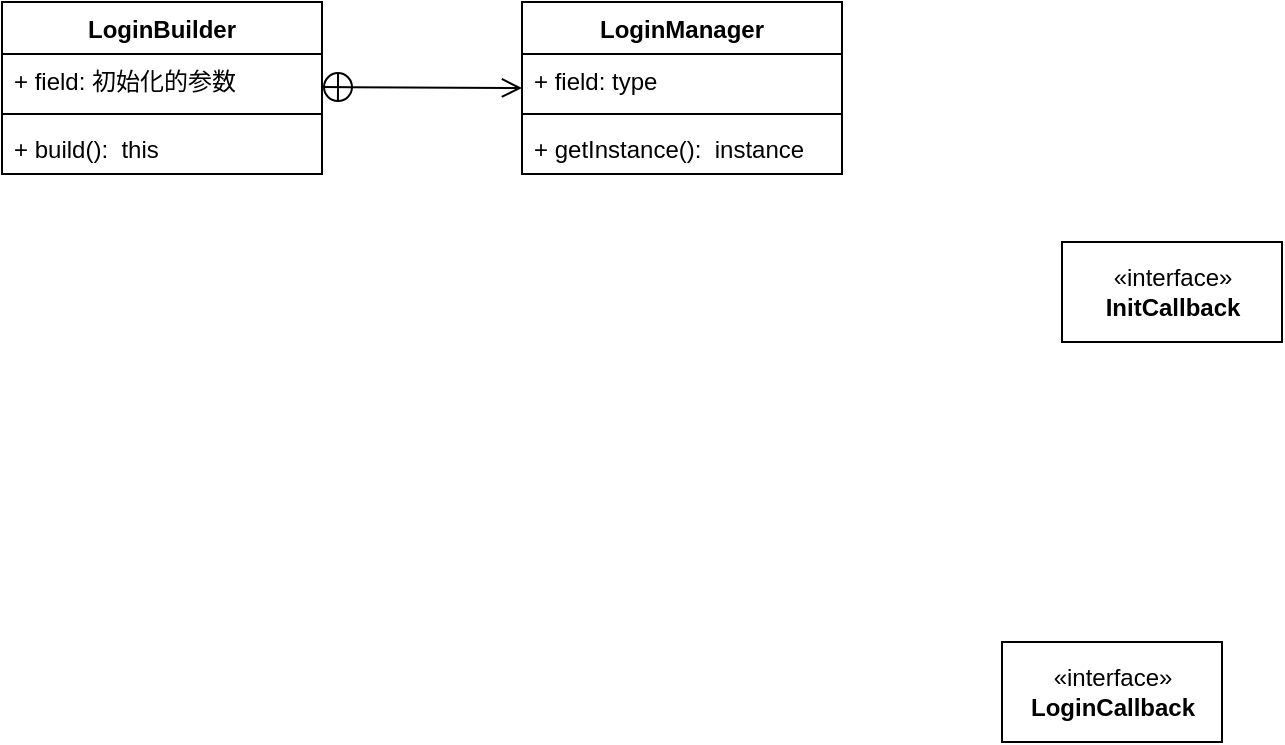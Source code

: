 <mxfile version="15.6.8" type="github">
  <diagram id="XYsiL7AF8dQi_BBWsbHA" name="第 1 页">
    <mxGraphModel dx="1186" dy="773" grid="1" gridSize="10" guides="1" tooltips="1" connect="1" arrows="1" fold="1" page="1" pageScale="1" pageWidth="3300" pageHeight="2339" math="0" shadow="0">
      <root>
        <mxCell id="0" />
        <mxCell id="1" parent="0" />
        <mxCell id="fWGid07xx98V1kkh5st6-1" value="«interface»&lt;br&gt;&lt;b&gt;InitCallback&lt;/b&gt;" style="html=1;" parent="1" vertex="1">
          <mxGeometry x="790" y="220" width="110" height="50" as="geometry" />
        </mxCell>
        <mxCell id="fWGid07xx98V1kkh5st6-2" value="«interface»&lt;br&gt;&lt;b&gt;LoginCallback&lt;/b&gt;" style="html=1;" parent="1" vertex="1">
          <mxGeometry x="760" y="420" width="110" height="50" as="geometry" />
        </mxCell>
        <mxCell id="fWGid07xx98V1kkh5st6-4" value="LoginManager" style="swimlane;fontStyle=1;align=center;verticalAlign=top;childLayout=stackLayout;horizontal=1;startSize=26;horizontalStack=0;resizeParent=1;resizeParentMax=0;resizeLast=0;collapsible=1;marginBottom=0;" parent="1" vertex="1">
          <mxGeometry x="520" y="100" width="160" height="86" as="geometry" />
        </mxCell>
        <mxCell id="fWGid07xx98V1kkh5st6-5" value="+ field: type" style="text;strokeColor=none;fillColor=none;align=left;verticalAlign=top;spacingLeft=4;spacingRight=4;overflow=hidden;rotatable=0;points=[[0,0.5],[1,0.5]];portConstraint=eastwest;" parent="fWGid07xx98V1kkh5st6-4" vertex="1">
          <mxGeometry y="26" width="160" height="26" as="geometry" />
        </mxCell>
        <mxCell id="fWGid07xx98V1kkh5st6-6" value="" style="line;strokeWidth=1;fillColor=none;align=left;verticalAlign=middle;spacingTop=-1;spacingLeft=3;spacingRight=3;rotatable=0;labelPosition=right;points=[];portConstraint=eastwest;" parent="fWGid07xx98V1kkh5st6-4" vertex="1">
          <mxGeometry y="52" width="160" height="8" as="geometry" />
        </mxCell>
        <mxCell id="fWGid07xx98V1kkh5st6-7" value="+ getInstance():  instance" style="text;strokeColor=none;fillColor=none;align=left;verticalAlign=top;spacingLeft=4;spacingRight=4;overflow=hidden;rotatable=0;points=[[0,0.5],[1,0.5]];portConstraint=eastwest;" parent="fWGid07xx98V1kkh5st6-4" vertex="1">
          <mxGeometry y="60" width="160" height="26" as="geometry" />
        </mxCell>
        <mxCell id="9RU4TiNji6snMqcfqc0A-9" value="LoginBuilder" style="swimlane;fontStyle=1;align=center;verticalAlign=top;childLayout=stackLayout;horizontal=1;startSize=26;horizontalStack=0;resizeParent=1;resizeParentMax=0;resizeLast=0;collapsible=1;marginBottom=0;" vertex="1" parent="1">
          <mxGeometry x="260" y="100" width="160" height="86" as="geometry" />
        </mxCell>
        <mxCell id="9RU4TiNji6snMqcfqc0A-10" value="+ field: 初始化的参数" style="text;strokeColor=none;fillColor=none;align=left;verticalAlign=top;spacingLeft=4;spacingRight=4;overflow=hidden;rotatable=0;points=[[0,0.5],[1,0.5]];portConstraint=eastwest;" vertex="1" parent="9RU4TiNji6snMqcfqc0A-9">
          <mxGeometry y="26" width="160" height="26" as="geometry" />
        </mxCell>
        <mxCell id="9RU4TiNji6snMqcfqc0A-11" value="" style="line;strokeWidth=1;fillColor=none;align=left;verticalAlign=middle;spacingTop=-1;spacingLeft=3;spacingRight=3;rotatable=0;labelPosition=right;points=[];portConstraint=eastwest;" vertex="1" parent="9RU4TiNji6snMqcfqc0A-9">
          <mxGeometry y="52" width="160" height="8" as="geometry" />
        </mxCell>
        <mxCell id="9RU4TiNji6snMqcfqc0A-12" value="+ build():  this" style="text;strokeColor=none;fillColor=none;align=left;verticalAlign=top;spacingLeft=4;spacingRight=4;overflow=hidden;rotatable=0;points=[[0,0.5],[1,0.5]];portConstraint=eastwest;" vertex="1" parent="9RU4TiNji6snMqcfqc0A-9">
          <mxGeometry y="60" width="160" height="26" as="geometry" />
        </mxCell>
        <mxCell id="9RU4TiNji6snMqcfqc0A-13" value="" style="endArrow=open;startArrow=circlePlus;endFill=0;startFill=0;endSize=8;html=1;rounded=0;" edge="1" parent="1">
          <mxGeometry width="160" relative="1" as="geometry">
            <mxPoint x="420" y="142.5" as="sourcePoint" />
            <mxPoint x="520" y="143" as="targetPoint" />
          </mxGeometry>
        </mxCell>
      </root>
    </mxGraphModel>
  </diagram>
</mxfile>
